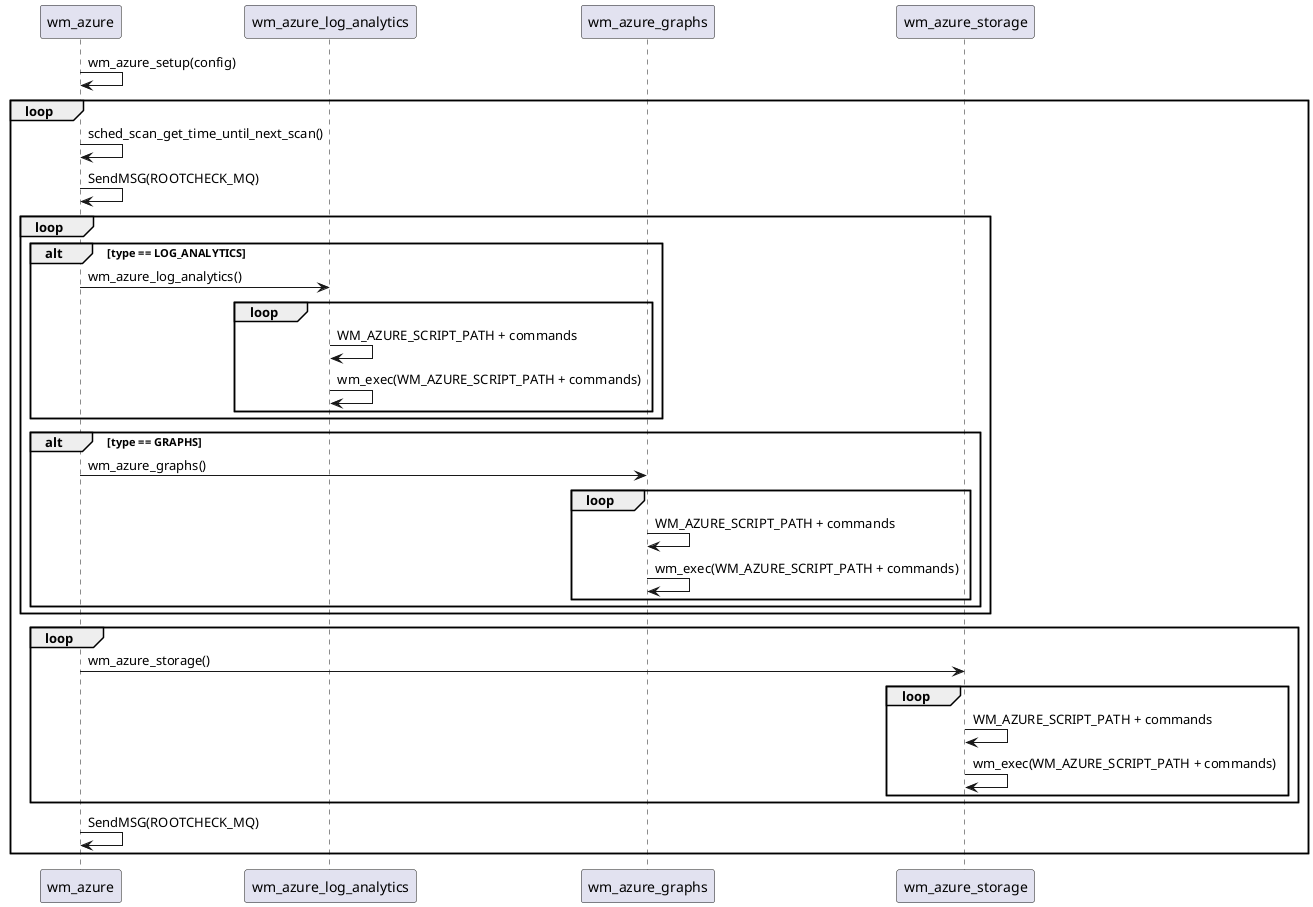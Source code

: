 ' Copyright (C) 2015-2021, Wazuh Inc.
' Created by Wazuh, Inc. <info@wazuh.com>.
' This program is free software; you can redistribute it and/or modify it under the terms of GPLv2

@startuml wm_azure
    wm_azure -> wm_azure : wm_azure_setup(config)
loop
    wm_azure -> wm_azure : sched_scan_get_time_until_next_scan()
    wm_azure -> wm_azure : SendMSG(ROOTCHECK_MQ)
    loop
        alt type == LOG_ANALYTICS
            wm_azure -> wm_azure_log_analytics : wm_azure_log_analytics()
            loop
                wm_azure_log_analytics -> wm_azure_log_analytics : WM_AZURE_SCRIPT_PATH + commands
                wm_azure_log_analytics -> wm_azure_log_analytics : wm_exec(WM_AZURE_SCRIPT_PATH + commands)
            end
        end
        alt type == GRAPHS
            wm_azure -> wm_azure_graphs : wm_azure_graphs()
            loop
                wm_azure_graphs -> wm_azure_graphs : WM_AZURE_SCRIPT_PATH + commands
                wm_azure_graphs -> wm_azure_graphs : wm_exec(WM_AZURE_SCRIPT_PATH + commands)
            end
        end
    end
    loop
        wm_azure -> wm_azure_storage : wm_azure_storage()
        loop
            wm_azure_storage -> wm_azure_storage : WM_AZURE_SCRIPT_PATH + commands
            wm_azure_storage -> wm_azure_storage : wm_exec(WM_AZURE_SCRIPT_PATH + commands)
        end
    end
    wm_azure -> wm_azure : SendMSG(ROOTCHECK_MQ)
end
@enduml